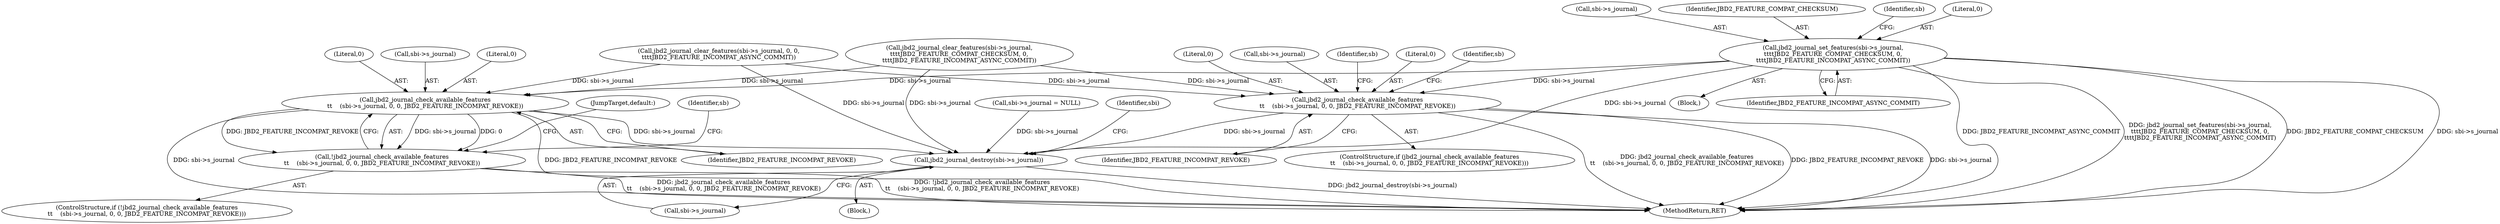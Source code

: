 digraph "0_linux_0449641130f5652b344ef6fa39fa019d7e94660a@pointer" {
"1001553" [label="(Call,jbd2_journal_set_features(sbi->s_journal,\n\t\t\t\tJBD2_FEATURE_COMPAT_CHECKSUM, 0,\n\t\t\t\tJBD2_FEATURE_INCOMPAT_ASYNC_COMMIT))"];
"1001596" [label="(Call,jbd2_journal_check_available_features\n\t\t    (sbi->s_journal, 0, 0, JBD2_FEATURE_INCOMPAT_REVOKE))"];
"1002106" [label="(Call,jbd2_journal_destroy(sbi->s_journal))"];
"1001615" [label="(Call,jbd2_journal_check_available_features\n\t\t    (sbi->s_journal, 0, 0, JBD2_FEATURE_INCOMPAT_REVOKE))"];
"1001614" [label="(Call,!jbd2_journal_check_available_features\n\t\t    (sbi->s_journal, 0, 0, JBD2_FEATURE_INCOMPAT_REVOKE))"];
"1001613" [label="(ControlStructure,if (!jbd2_journal_check_available_features\n\t\t    (sbi->s_journal, 0, 0, JBD2_FEATURE_INCOMPAT_REVOKE)))"];
"1001554" [label="(Call,sbi->s_journal)"];
"1001552" [label="(Block,)"];
"1001600" [label="(Literal,0)"];
"1001557" [label="(Identifier,JBD2_FEATURE_COMPAT_CHECKSUM)"];
"1001619" [label="(Literal,0)"];
"1002106" [label="(Call,jbd2_journal_destroy(sbi->s_journal))"];
"1001573" [label="(Call,jbd2_journal_clear_features(sbi->s_journal, 0, 0,\n\t\t\t\tJBD2_FEATURE_INCOMPAT_ASYNC_COMMIT))"];
"1001591" [label="(Identifier,sb)"];
"1001597" [label="(Call,sbi->s_journal)"];
"1001604" [label="(Identifier,sb)"];
"1002107" [label="(Call,sbi->s_journal)"];
"1001614" [label="(Call,!jbd2_journal_check_available_features\n\t\t    (sbi->s_journal, 0, 0, JBD2_FEATURE_INCOMPAT_REVOKE))"];
"1001628" [label="(JumpTarget,default:)"];
"1001624" [label="(Identifier,sb)"];
"1001601" [label="(Literal,0)"];
"1001596" [label="(Call,jbd2_journal_check_available_features\n\t\t    (sbi->s_journal, 0, 0, JBD2_FEATURE_INCOMPAT_REVOKE))"];
"1001533" [label="(Call,sbi->s_journal = NULL)"];
"1001602" [label="(Identifier,JBD2_FEATURE_INCOMPAT_REVOKE)"];
"1001621" [label="(Identifier,JBD2_FEATURE_INCOMPAT_REVOKE)"];
"1001582" [label="(Call,jbd2_journal_clear_features(sbi->s_journal,\n\t\t\t\tJBD2_FEATURE_COMPAT_CHECKSUM, 0,\n\t\t\t\tJBD2_FEATURE_INCOMPAT_ASYNC_COMMIT))"];
"1002105" [label="(Block,)"];
"1002112" [label="(Identifier,sbi)"];
"1001616" [label="(Call,sbi->s_journal)"];
"1001608" [label="(Identifier,sb)"];
"1001620" [label="(Literal,0)"];
"1001558" [label="(Literal,0)"];
"1001553" [label="(Call,jbd2_journal_set_features(sbi->s_journal,\n\t\t\t\tJBD2_FEATURE_COMPAT_CHECKSUM, 0,\n\t\t\t\tJBD2_FEATURE_INCOMPAT_ASYNC_COMMIT))"];
"1001595" [label="(ControlStructure,if (jbd2_journal_check_available_features\n\t\t    (sbi->s_journal, 0, 0, JBD2_FEATURE_INCOMPAT_REVOKE)))"];
"1001559" [label="(Identifier,JBD2_FEATURE_INCOMPAT_ASYNC_COMMIT)"];
"1002222" [label="(MethodReturn,RET)"];
"1001615" [label="(Call,jbd2_journal_check_available_features\n\t\t    (sbi->s_journal, 0, 0, JBD2_FEATURE_INCOMPAT_REVOKE))"];
"1001553" -> "1001552"  [label="AST: "];
"1001553" -> "1001559"  [label="CFG: "];
"1001554" -> "1001553"  [label="AST: "];
"1001557" -> "1001553"  [label="AST: "];
"1001558" -> "1001553"  [label="AST: "];
"1001559" -> "1001553"  [label="AST: "];
"1001591" -> "1001553"  [label="CFG: "];
"1001553" -> "1002222"  [label="DDG: JBD2_FEATURE_COMPAT_CHECKSUM"];
"1001553" -> "1002222"  [label="DDG: sbi->s_journal"];
"1001553" -> "1002222"  [label="DDG: JBD2_FEATURE_INCOMPAT_ASYNC_COMMIT"];
"1001553" -> "1002222"  [label="DDG: jbd2_journal_set_features(sbi->s_journal,\n\t\t\t\tJBD2_FEATURE_COMPAT_CHECKSUM, 0,\n\t\t\t\tJBD2_FEATURE_INCOMPAT_ASYNC_COMMIT)"];
"1001553" -> "1001596"  [label="DDG: sbi->s_journal"];
"1001553" -> "1001615"  [label="DDG: sbi->s_journal"];
"1001553" -> "1002106"  [label="DDG: sbi->s_journal"];
"1001596" -> "1001595"  [label="AST: "];
"1001596" -> "1001602"  [label="CFG: "];
"1001597" -> "1001596"  [label="AST: "];
"1001600" -> "1001596"  [label="AST: "];
"1001601" -> "1001596"  [label="AST: "];
"1001602" -> "1001596"  [label="AST: "];
"1001604" -> "1001596"  [label="CFG: "];
"1001608" -> "1001596"  [label="CFG: "];
"1001596" -> "1002222"  [label="DDG: JBD2_FEATURE_INCOMPAT_REVOKE"];
"1001596" -> "1002222"  [label="DDG: sbi->s_journal"];
"1001596" -> "1002222"  [label="DDG: jbd2_journal_check_available_features\n\t\t    (sbi->s_journal, 0, 0, JBD2_FEATURE_INCOMPAT_REVOKE)"];
"1001573" -> "1001596"  [label="DDG: sbi->s_journal"];
"1001582" -> "1001596"  [label="DDG: sbi->s_journal"];
"1001596" -> "1002106"  [label="DDG: sbi->s_journal"];
"1002106" -> "1002105"  [label="AST: "];
"1002106" -> "1002107"  [label="CFG: "];
"1002107" -> "1002106"  [label="AST: "];
"1002112" -> "1002106"  [label="CFG: "];
"1002106" -> "1002222"  [label="DDG: jbd2_journal_destroy(sbi->s_journal)"];
"1001582" -> "1002106"  [label="DDG: sbi->s_journal"];
"1001533" -> "1002106"  [label="DDG: sbi->s_journal"];
"1001615" -> "1002106"  [label="DDG: sbi->s_journal"];
"1001573" -> "1002106"  [label="DDG: sbi->s_journal"];
"1001615" -> "1001614"  [label="AST: "];
"1001615" -> "1001621"  [label="CFG: "];
"1001616" -> "1001615"  [label="AST: "];
"1001619" -> "1001615"  [label="AST: "];
"1001620" -> "1001615"  [label="AST: "];
"1001621" -> "1001615"  [label="AST: "];
"1001614" -> "1001615"  [label="CFG: "];
"1001615" -> "1002222"  [label="DDG: JBD2_FEATURE_INCOMPAT_REVOKE"];
"1001615" -> "1002222"  [label="DDG: sbi->s_journal"];
"1001615" -> "1001614"  [label="DDG: sbi->s_journal"];
"1001615" -> "1001614"  [label="DDG: 0"];
"1001615" -> "1001614"  [label="DDG: JBD2_FEATURE_INCOMPAT_REVOKE"];
"1001573" -> "1001615"  [label="DDG: sbi->s_journal"];
"1001582" -> "1001615"  [label="DDG: sbi->s_journal"];
"1001614" -> "1001613"  [label="AST: "];
"1001624" -> "1001614"  [label="CFG: "];
"1001628" -> "1001614"  [label="CFG: "];
"1001614" -> "1002222"  [label="DDG: jbd2_journal_check_available_features\n\t\t    (sbi->s_journal, 0, 0, JBD2_FEATURE_INCOMPAT_REVOKE)"];
"1001614" -> "1002222"  [label="DDG: !jbd2_journal_check_available_features\n\t\t    (sbi->s_journal, 0, 0, JBD2_FEATURE_INCOMPAT_REVOKE)"];
}
